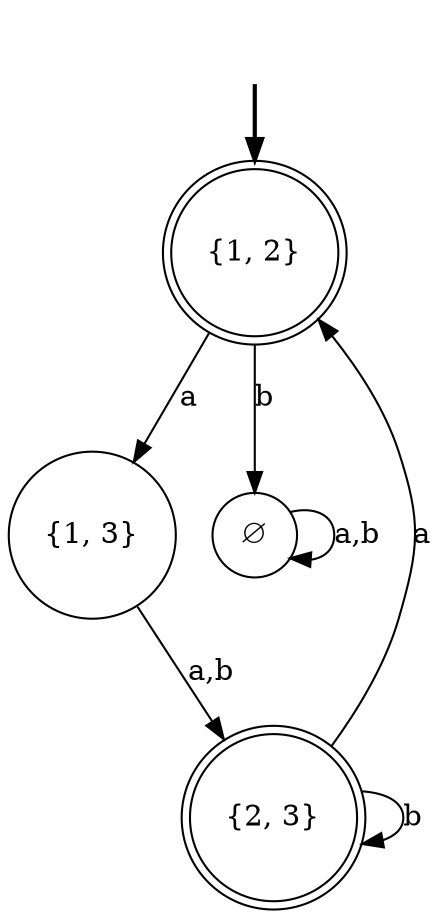 digraph {
    fake [style = invisible]
    "{1, 2}" [root = true, shape = doublecircle]
    "{1, 3}" [shape = circle]
    "{2, 3}" [shape = doublecircle]
    "∅" [shape = circle]

    fake -> "{1, 2}" [style = bold]
    "{1, 2}" -> "{1, 3}" [label = "a"]
    "{1, 2}" -> "∅" [label = "b"]
    "{1, 3}" -> "{2, 3}" [label = "a,b"]
    "{2, 3}" -> "{1, 2}" [label = "a"]
    "{2, 3}" -> "{2, 3}" [label = "b"]
    "∅" -> "∅" [label = "a,b"]
}
